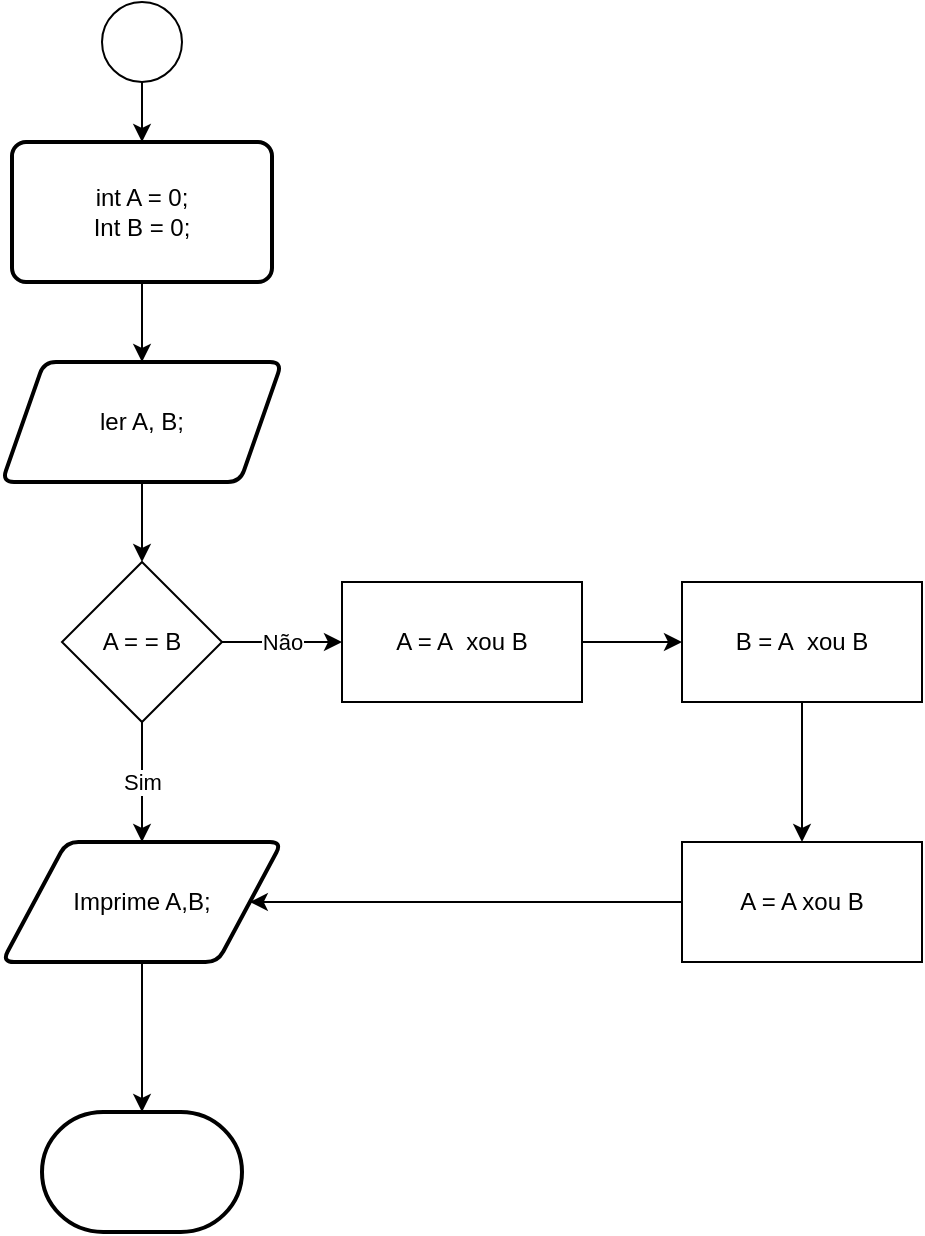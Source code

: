 <mxfile version="22.0.2" type="github">
  <diagram id="C5RBs43oDa-KdzZeNtuy" name="Page-1">
    <mxGraphModel dx="792" dy="726" grid="1" gridSize="10" guides="1" tooltips="1" connect="1" arrows="1" fold="1" page="1" pageScale="1" pageWidth="827" pageHeight="1169" math="0" shadow="0">
      <root>
        <mxCell id="WIyWlLk6GJQsqaUBKTNV-0" />
        <mxCell id="WIyWlLk6GJQsqaUBKTNV-1" parent="WIyWlLk6GJQsqaUBKTNV-0" />
        <mxCell id="SlOLLQf_WaVfcRE3Hzvx-2" value="Sim" style="edgeStyle=orthogonalEdgeStyle;rounded=0;orthogonalLoop=1;jettySize=auto;html=1;exitX=0.5;exitY=1;exitDx=0;exitDy=0;" parent="WIyWlLk6GJQsqaUBKTNV-1" source="SlOLLQf_WaVfcRE3Hzvx-3" target="SlOLLQf_WaVfcRE3Hzvx-15" edge="1">
          <mxGeometry relative="1" as="geometry">
            <mxPoint x="170" y="640" as="targetPoint" />
          </mxGeometry>
        </mxCell>
        <mxCell id="SlOLLQf_WaVfcRE3Hzvx-0" value="" style="ellipse;whiteSpace=wrap;html=1;aspect=fixed;" parent="WIyWlLk6GJQsqaUBKTNV-1" vertex="1">
          <mxGeometry x="150" y="30" width="40" height="40" as="geometry" />
        </mxCell>
        <object label="Não" id="SlOLLQf_WaVfcRE3Hzvx-14">
          <mxCell style="edgeStyle=orthogonalEdgeStyle;rounded=0;orthogonalLoop=1;jettySize=auto;html=1;" parent="WIyWlLk6GJQsqaUBKTNV-1" source="SlOLLQf_WaVfcRE3Hzvx-3" target="SlOLLQf_WaVfcRE3Hzvx-13" edge="1">
            <mxGeometry relative="1" as="geometry" />
          </mxCell>
        </object>
        <mxCell id="SlOLLQf_WaVfcRE3Hzvx-3" value="A = = B" style="rhombus;whiteSpace=wrap;html=1;" parent="WIyWlLk6GJQsqaUBKTNV-1" vertex="1">
          <mxGeometry x="130" y="310" width="80" height="80" as="geometry" />
        </mxCell>
        <mxCell id="SlOLLQf_WaVfcRE3Hzvx-24" value="" style="edgeStyle=orthogonalEdgeStyle;rounded=0;orthogonalLoop=1;jettySize=auto;html=1;" parent="WIyWlLk6GJQsqaUBKTNV-1" source="SlOLLQf_WaVfcRE3Hzvx-9" target="SlOLLQf_WaVfcRE3Hzvx-3" edge="1">
          <mxGeometry relative="1" as="geometry" />
        </mxCell>
        <mxCell id="SlOLLQf_WaVfcRE3Hzvx-9" value="ler A, B;" style="shape=parallelogram;html=1;strokeWidth=2;perimeter=parallelogramPerimeter;whiteSpace=wrap;rounded=1;arcSize=12;size=0.15;" parent="WIyWlLk6GJQsqaUBKTNV-1" vertex="1">
          <mxGeometry x="100" y="210" width="140" height="60" as="geometry" />
        </mxCell>
        <mxCell id="SlOLLQf_WaVfcRE3Hzvx-11" value="" style="edgeStyle=orthogonalEdgeStyle;rounded=0;orthogonalLoop=1;jettySize=auto;html=1;" parent="WIyWlLk6GJQsqaUBKTNV-1" source="SlOLLQf_WaVfcRE3Hzvx-0" target="SlOLLQf_WaVfcRE3Hzvx-10" edge="1">
          <mxGeometry relative="1" as="geometry">
            <mxPoint x="170" y="90" as="sourcePoint" />
            <mxPoint x="170" y="200" as="targetPoint" />
          </mxGeometry>
        </mxCell>
        <mxCell id="SlOLLQf_WaVfcRE3Hzvx-12" value="" style="edgeStyle=orthogonalEdgeStyle;rounded=0;orthogonalLoop=1;jettySize=auto;html=1;" parent="WIyWlLk6GJQsqaUBKTNV-1" source="SlOLLQf_WaVfcRE3Hzvx-10" target="SlOLLQf_WaVfcRE3Hzvx-9" edge="1">
          <mxGeometry relative="1" as="geometry" />
        </mxCell>
        <mxCell id="SlOLLQf_WaVfcRE3Hzvx-10" value="int A = 0;&lt;br&gt;Int B = 0;" style="rounded=1;whiteSpace=wrap;html=1;absoluteArcSize=1;arcSize=14;strokeWidth=2;" parent="WIyWlLk6GJQsqaUBKTNV-1" vertex="1">
          <mxGeometry x="105" y="100" width="130" height="70" as="geometry" />
        </mxCell>
        <mxCell id="SlOLLQf_WaVfcRE3Hzvx-17" value="" style="edgeStyle=orthogonalEdgeStyle;rounded=0;orthogonalLoop=1;jettySize=auto;html=1;" parent="WIyWlLk6GJQsqaUBKTNV-1" source="SlOLLQf_WaVfcRE3Hzvx-13" target="SlOLLQf_WaVfcRE3Hzvx-16" edge="1">
          <mxGeometry relative="1" as="geometry" />
        </mxCell>
        <mxCell id="SlOLLQf_WaVfcRE3Hzvx-13" value="A = A&amp;nbsp; xou B" style="whiteSpace=wrap;html=1;" parent="WIyWlLk6GJQsqaUBKTNV-1" vertex="1">
          <mxGeometry x="270" y="320" width="120" height="60" as="geometry" />
        </mxCell>
        <mxCell id="SlOLLQf_WaVfcRE3Hzvx-23" value="" style="edgeStyle=orthogonalEdgeStyle;rounded=0;orthogonalLoop=1;jettySize=auto;html=1;" parent="WIyWlLk6GJQsqaUBKTNV-1" source="SlOLLQf_WaVfcRE3Hzvx-15" target="SlOLLQf_WaVfcRE3Hzvx-21" edge="1">
          <mxGeometry relative="1" as="geometry" />
        </mxCell>
        <mxCell id="SlOLLQf_WaVfcRE3Hzvx-15" value="Imprime A,B;" style="shape=parallelogram;html=1;strokeWidth=2;perimeter=parallelogramPerimeter;whiteSpace=wrap;rounded=1;arcSize=12;size=0.23;" parent="WIyWlLk6GJQsqaUBKTNV-1" vertex="1">
          <mxGeometry x="100" y="450" width="140" height="60" as="geometry" />
        </mxCell>
        <mxCell id="SlOLLQf_WaVfcRE3Hzvx-19" value="" style="edgeStyle=orthogonalEdgeStyle;rounded=0;orthogonalLoop=1;jettySize=auto;html=1;" parent="WIyWlLk6GJQsqaUBKTNV-1" source="SlOLLQf_WaVfcRE3Hzvx-16" target="SlOLLQf_WaVfcRE3Hzvx-18" edge="1">
          <mxGeometry relative="1" as="geometry" />
        </mxCell>
        <mxCell id="SlOLLQf_WaVfcRE3Hzvx-16" value="B = A&amp;nbsp; xou B" style="whiteSpace=wrap;html=1;" parent="WIyWlLk6GJQsqaUBKTNV-1" vertex="1">
          <mxGeometry x="440" y="320" width="120" height="60" as="geometry" />
        </mxCell>
        <mxCell id="SlOLLQf_WaVfcRE3Hzvx-20" style="edgeStyle=orthogonalEdgeStyle;rounded=0;orthogonalLoop=1;jettySize=auto;html=1;entryX=1;entryY=0.5;entryDx=0;entryDy=0;" parent="WIyWlLk6GJQsqaUBKTNV-1" source="SlOLLQf_WaVfcRE3Hzvx-18" target="SlOLLQf_WaVfcRE3Hzvx-15" edge="1">
          <mxGeometry relative="1" as="geometry">
            <mxPoint x="450" y="490" as="targetPoint" />
          </mxGeometry>
        </mxCell>
        <mxCell id="SlOLLQf_WaVfcRE3Hzvx-18" value="A = A xou B" style="whiteSpace=wrap;html=1;" parent="WIyWlLk6GJQsqaUBKTNV-1" vertex="1">
          <mxGeometry x="440" y="450" width="120" height="60" as="geometry" />
        </mxCell>
        <mxCell id="SlOLLQf_WaVfcRE3Hzvx-21" value="" style="strokeWidth=2;html=1;shape=mxgraph.flowchart.terminator;whiteSpace=wrap;" parent="WIyWlLk6GJQsqaUBKTNV-1" vertex="1">
          <mxGeometry x="120" y="585" width="100" height="60" as="geometry" />
        </mxCell>
      </root>
    </mxGraphModel>
  </diagram>
</mxfile>

